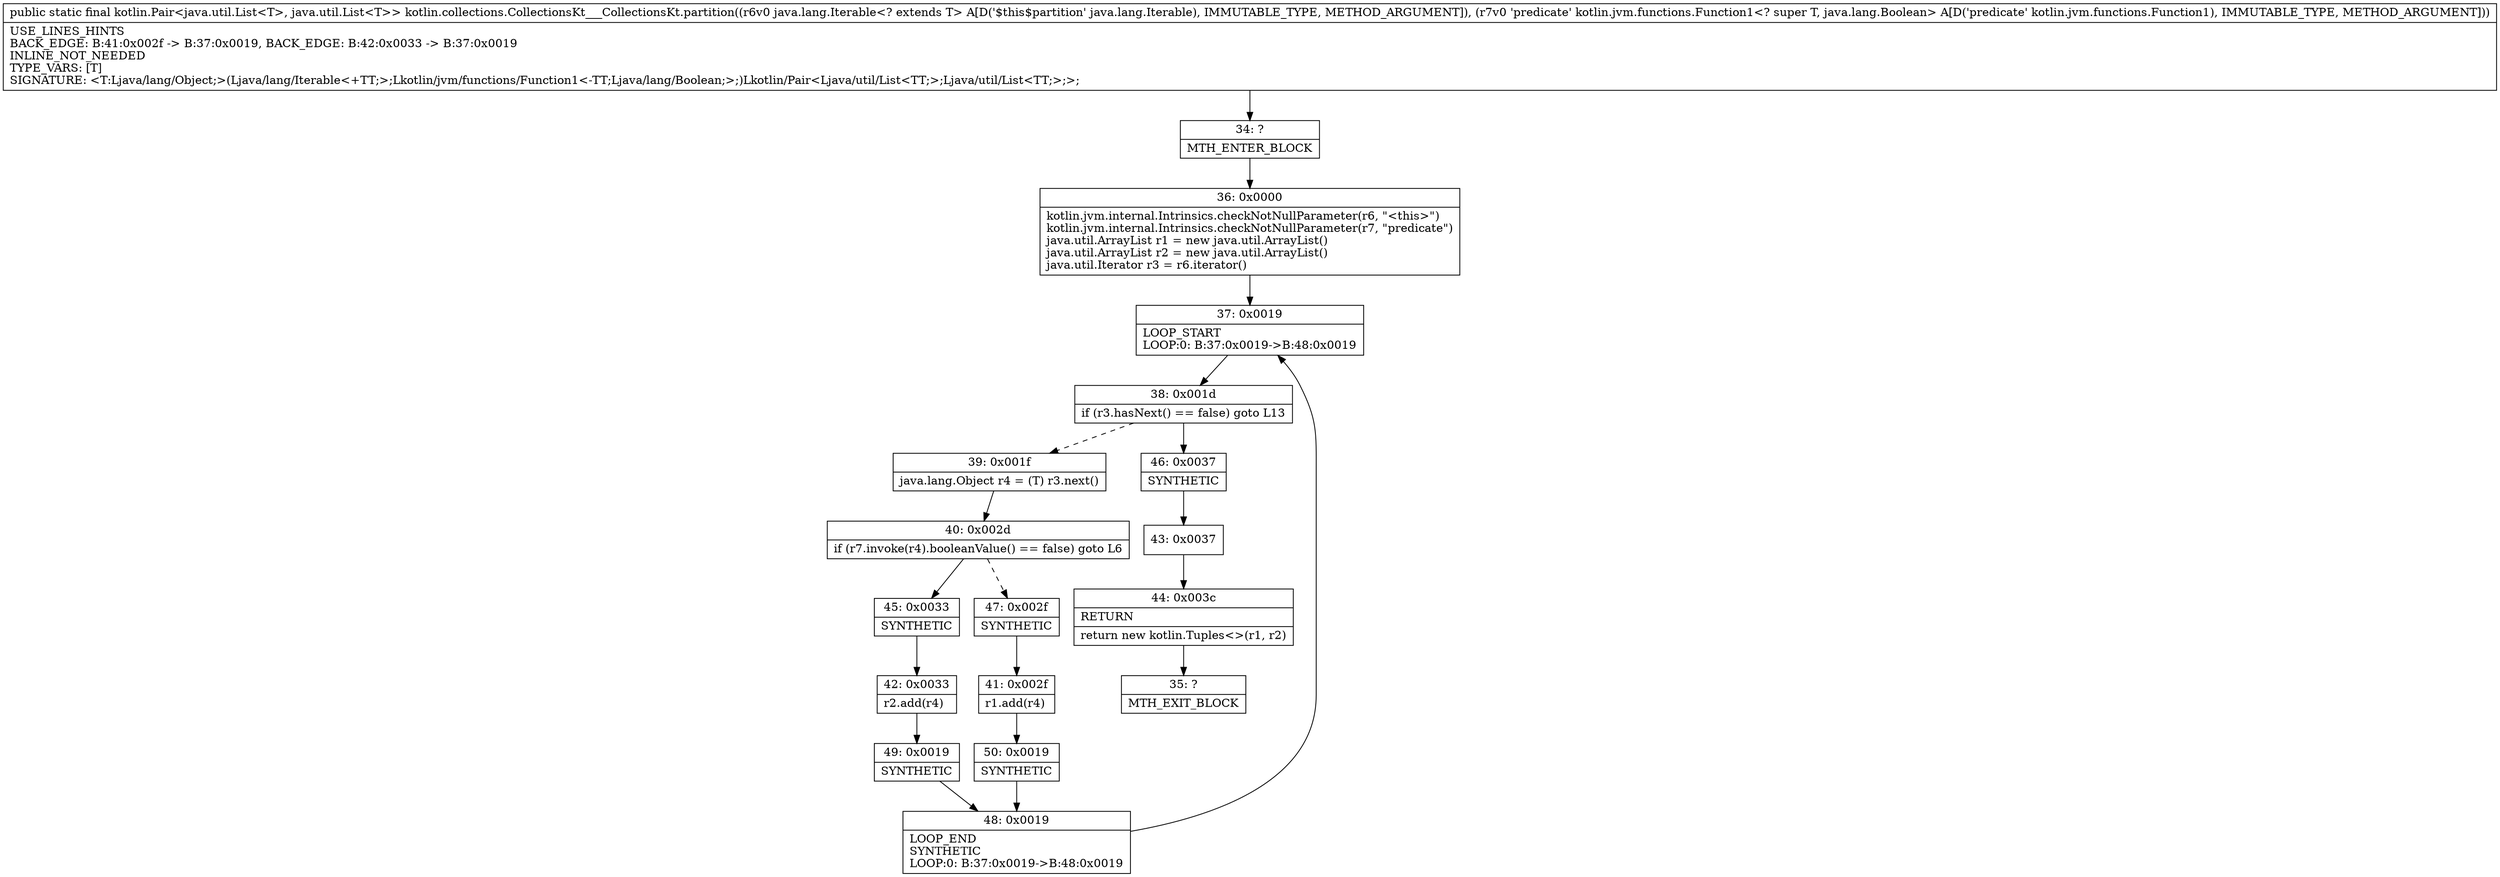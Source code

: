 digraph "CFG forkotlin.collections.CollectionsKt___CollectionsKt.partition(Ljava\/lang\/Iterable;Lkotlin\/jvm\/functions\/Function1;)Lkotlin\/Pair;" {
Node_34 [shape=record,label="{34\:\ ?|MTH_ENTER_BLOCK\l}"];
Node_36 [shape=record,label="{36\:\ 0x0000|kotlin.jvm.internal.Intrinsics.checkNotNullParameter(r6, \"\<this\>\")\lkotlin.jvm.internal.Intrinsics.checkNotNullParameter(r7, \"predicate\")\ljava.util.ArrayList r1 = new java.util.ArrayList()\ljava.util.ArrayList r2 = new java.util.ArrayList()\ljava.util.Iterator r3 = r6.iterator()\l}"];
Node_37 [shape=record,label="{37\:\ 0x0019|LOOP_START\lLOOP:0: B:37:0x0019\-\>B:48:0x0019\l}"];
Node_38 [shape=record,label="{38\:\ 0x001d|if (r3.hasNext() == false) goto L13\l}"];
Node_39 [shape=record,label="{39\:\ 0x001f|java.lang.Object r4 = (T) r3.next()\l}"];
Node_40 [shape=record,label="{40\:\ 0x002d|if (r7.invoke(r4).booleanValue() == false) goto L6\l}"];
Node_45 [shape=record,label="{45\:\ 0x0033|SYNTHETIC\l}"];
Node_42 [shape=record,label="{42\:\ 0x0033|r2.add(r4)\l}"];
Node_49 [shape=record,label="{49\:\ 0x0019|SYNTHETIC\l}"];
Node_48 [shape=record,label="{48\:\ 0x0019|LOOP_END\lSYNTHETIC\lLOOP:0: B:37:0x0019\-\>B:48:0x0019\l}"];
Node_47 [shape=record,label="{47\:\ 0x002f|SYNTHETIC\l}"];
Node_41 [shape=record,label="{41\:\ 0x002f|r1.add(r4)\l}"];
Node_50 [shape=record,label="{50\:\ 0x0019|SYNTHETIC\l}"];
Node_46 [shape=record,label="{46\:\ 0x0037|SYNTHETIC\l}"];
Node_43 [shape=record,label="{43\:\ 0x0037}"];
Node_44 [shape=record,label="{44\:\ 0x003c|RETURN\l|return new kotlin.Tuples\<\>(r1, r2)\l}"];
Node_35 [shape=record,label="{35\:\ ?|MTH_EXIT_BLOCK\l}"];
MethodNode[shape=record,label="{public static final kotlin.Pair\<java.util.List\<T\>, java.util.List\<T\>\> kotlin.collections.CollectionsKt___CollectionsKt.partition((r6v0 java.lang.Iterable\<? extends T\> A[D('$this$partition' java.lang.Iterable), IMMUTABLE_TYPE, METHOD_ARGUMENT]), (r7v0 'predicate' kotlin.jvm.functions.Function1\<? super T, java.lang.Boolean\> A[D('predicate' kotlin.jvm.functions.Function1), IMMUTABLE_TYPE, METHOD_ARGUMENT]))  | USE_LINES_HINTS\lBACK_EDGE: B:41:0x002f \-\> B:37:0x0019, BACK_EDGE: B:42:0x0033 \-\> B:37:0x0019\lINLINE_NOT_NEEDED\lTYPE_VARS: [T]\lSIGNATURE: \<T:Ljava\/lang\/Object;\>(Ljava\/lang\/Iterable\<+TT;\>;Lkotlin\/jvm\/functions\/Function1\<\-TT;Ljava\/lang\/Boolean;\>;)Lkotlin\/Pair\<Ljava\/util\/List\<TT;\>;Ljava\/util\/List\<TT;\>;\>;\l}"];
MethodNode -> Node_34;Node_34 -> Node_36;
Node_36 -> Node_37;
Node_37 -> Node_38;
Node_38 -> Node_39[style=dashed];
Node_38 -> Node_46;
Node_39 -> Node_40;
Node_40 -> Node_45;
Node_40 -> Node_47[style=dashed];
Node_45 -> Node_42;
Node_42 -> Node_49;
Node_49 -> Node_48;
Node_48 -> Node_37;
Node_47 -> Node_41;
Node_41 -> Node_50;
Node_50 -> Node_48;
Node_46 -> Node_43;
Node_43 -> Node_44;
Node_44 -> Node_35;
}

